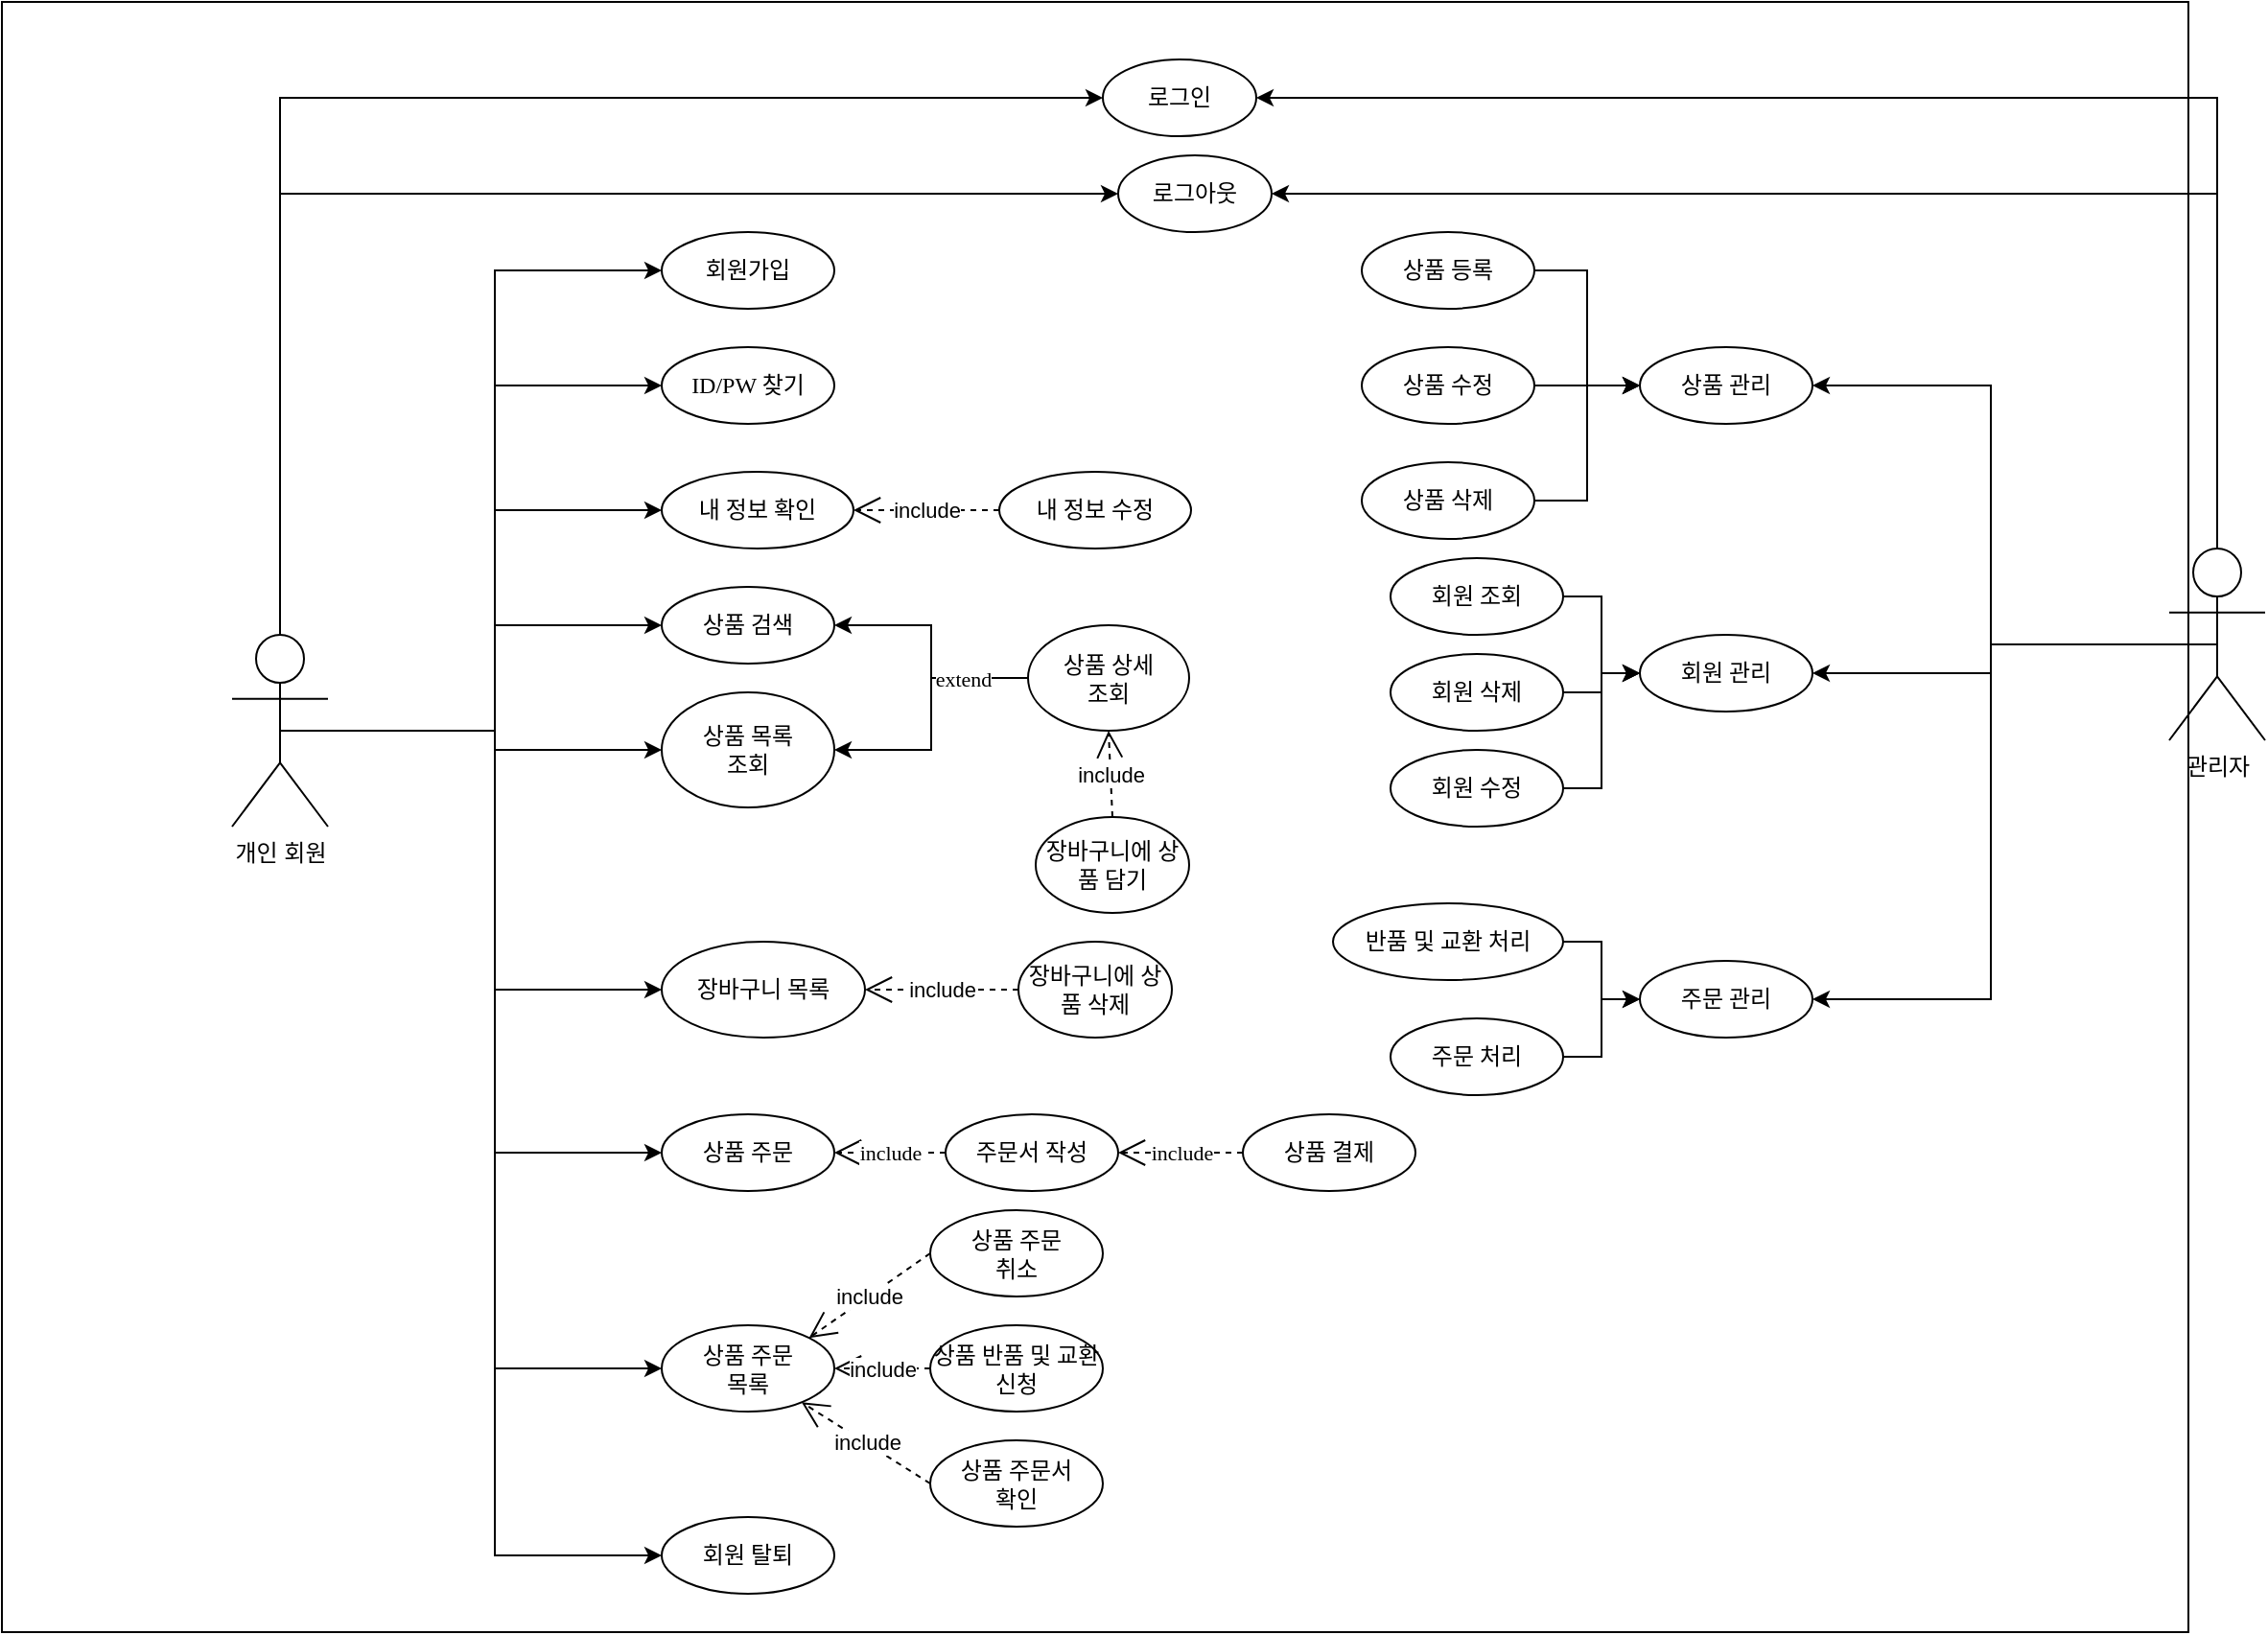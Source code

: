 <mxfile version="20.4.0" type="github">
  <diagram id="dFSjJLsQrSSiBO0cEseF" name="페이지-1">
    <mxGraphModel dx="782" dy="436" grid="1" gridSize="10" guides="1" tooltips="1" connect="1" arrows="1" fold="1" page="1" pageScale="1" pageWidth="827" pageHeight="1169" math="0" shadow="0">
      <root>
        <mxCell id="0" />
        <mxCell id="1" parent="0" />
        <mxCell id="XlaH4-qtxIQ53PKnhmwr-88" value="" style="rounded=0;whiteSpace=wrap;html=1;fontFamily=Lucida Console;" parent="1" vertex="1">
          <mxGeometry x="180" y="160" width="1140" height="850" as="geometry" />
        </mxCell>
        <mxCell id="XlaH4-qtxIQ53PKnhmwr-49" style="edgeStyle=orthogonalEdgeStyle;rounded=0;orthogonalLoop=1;jettySize=auto;html=1;exitX=0.5;exitY=0.5;exitDx=0;exitDy=0;exitPerimeter=0;entryX=0;entryY=0.5;entryDx=0;entryDy=0;fontFamily=Lucida Console;" parent="1" source="XlaH4-qtxIQ53PKnhmwr-1" target="XlaH4-qtxIQ53PKnhmwr-8" edge="1">
          <mxGeometry relative="1" as="geometry" />
        </mxCell>
        <mxCell id="XlaH4-qtxIQ53PKnhmwr-51" style="edgeStyle=orthogonalEdgeStyle;rounded=0;orthogonalLoop=1;jettySize=auto;html=1;exitX=0.5;exitY=0.5;exitDx=0;exitDy=0;exitPerimeter=0;entryX=0;entryY=0.5;entryDx=0;entryDy=0;fontFamily=Lucida Console;" parent="1" source="XlaH4-qtxIQ53PKnhmwr-1" target="XlaH4-qtxIQ53PKnhmwr-10" edge="1">
          <mxGeometry relative="1" as="geometry" />
        </mxCell>
        <mxCell id="XlaH4-qtxIQ53PKnhmwr-52" style="edgeStyle=orthogonalEdgeStyle;rounded=0;orthogonalLoop=1;jettySize=auto;html=1;exitX=0.5;exitY=0.5;exitDx=0;exitDy=0;exitPerimeter=0;entryX=0;entryY=0.5;entryDx=0;entryDy=0;fontFamily=Lucida Console;" parent="1" source="XlaH4-qtxIQ53PKnhmwr-1" target="XlaH4-qtxIQ53PKnhmwr-7" edge="1">
          <mxGeometry relative="1" as="geometry" />
        </mxCell>
        <mxCell id="XlaH4-qtxIQ53PKnhmwr-53" style="edgeStyle=orthogonalEdgeStyle;rounded=0;orthogonalLoop=1;jettySize=auto;html=1;exitX=0.5;exitY=0.5;exitDx=0;exitDy=0;exitPerimeter=0;entryX=0;entryY=0.5;entryDx=0;entryDy=0;fontFamily=Lucida Console;" parent="1" source="XlaH4-qtxIQ53PKnhmwr-1" target="XlaH4-qtxIQ53PKnhmwr-20" edge="1">
          <mxGeometry relative="1" as="geometry" />
        </mxCell>
        <mxCell id="XlaH4-qtxIQ53PKnhmwr-57" style="edgeStyle=orthogonalEdgeStyle;rounded=0;orthogonalLoop=1;jettySize=auto;html=1;exitX=0.5;exitY=0.5;exitDx=0;exitDy=0;exitPerimeter=0;entryX=0;entryY=0.5;entryDx=0;entryDy=0;fontFamily=Lucida Console;" parent="1" source="XlaH4-qtxIQ53PKnhmwr-1" target="XlaH4-qtxIQ53PKnhmwr-41" edge="1">
          <mxGeometry relative="1" as="geometry" />
        </mxCell>
        <mxCell id="XlaH4-qtxIQ53PKnhmwr-59" style="edgeStyle=orthogonalEdgeStyle;rounded=0;orthogonalLoop=1;jettySize=auto;html=1;exitX=0.5;exitY=0.5;exitDx=0;exitDy=0;exitPerimeter=0;entryX=0;entryY=0.5;entryDx=0;entryDy=0;fontFamily=Lucida Console;" parent="1" source="XlaH4-qtxIQ53PKnhmwr-1" target="XlaH4-qtxIQ53PKnhmwr-11" edge="1">
          <mxGeometry relative="1" as="geometry" />
        </mxCell>
        <mxCell id="XlaH4-qtxIQ53PKnhmwr-60" style="edgeStyle=orthogonalEdgeStyle;rounded=0;orthogonalLoop=1;jettySize=auto;html=1;exitX=0.5;exitY=0.5;exitDx=0;exitDy=0;exitPerimeter=0;entryX=0;entryY=0.5;entryDx=0;entryDy=0;fontFamily=Lucida Console;" parent="1" source="XlaH4-qtxIQ53PKnhmwr-1" target="XlaH4-qtxIQ53PKnhmwr-17" edge="1">
          <mxGeometry relative="1" as="geometry" />
        </mxCell>
        <mxCell id="XlaH4-qtxIQ53PKnhmwr-66" style="edgeStyle=orthogonalEdgeStyle;rounded=0;orthogonalLoop=1;jettySize=auto;html=1;exitX=0.5;exitY=0;exitDx=0;exitDy=0;exitPerimeter=0;entryX=0;entryY=0.5;entryDx=0;entryDy=0;fontFamily=Lucida Console;" parent="1" source="XlaH4-qtxIQ53PKnhmwr-1" target="XlaH4-qtxIQ53PKnhmwr-4" edge="1">
          <mxGeometry relative="1" as="geometry" />
        </mxCell>
        <mxCell id="XlaH4-qtxIQ53PKnhmwr-67" style="edgeStyle=orthogonalEdgeStyle;rounded=0;orthogonalLoop=1;jettySize=auto;html=1;exitX=0.5;exitY=0;exitDx=0;exitDy=0;exitPerimeter=0;entryX=0;entryY=0.5;entryDx=0;entryDy=0;fontFamily=Lucida Console;" parent="1" source="XlaH4-qtxIQ53PKnhmwr-1" target="XlaH4-qtxIQ53PKnhmwr-5" edge="1">
          <mxGeometry relative="1" as="geometry" />
        </mxCell>
        <mxCell id="dp6rB22mcBJgMR2GoILR-4" style="edgeStyle=orthogonalEdgeStyle;rounded=0;orthogonalLoop=1;jettySize=auto;html=1;exitX=0.5;exitY=0.5;exitDx=0;exitDy=0;exitPerimeter=0;entryX=0;entryY=0.5;entryDx=0;entryDy=0;" edge="1" parent="1" source="XlaH4-qtxIQ53PKnhmwr-1" target="dp6rB22mcBJgMR2GoILR-3">
          <mxGeometry relative="1" as="geometry" />
        </mxCell>
        <mxCell id="dp6rB22mcBJgMR2GoILR-10" style="edgeStyle=orthogonalEdgeStyle;rounded=0;orthogonalLoop=1;jettySize=auto;html=1;exitX=0.5;exitY=0.5;exitDx=0;exitDy=0;exitPerimeter=0;entryX=0;entryY=0.5;entryDx=0;entryDy=0;" edge="1" parent="1" source="XlaH4-qtxIQ53PKnhmwr-1" target="dp6rB22mcBJgMR2GoILR-9">
          <mxGeometry relative="1" as="geometry" />
        </mxCell>
        <mxCell id="XlaH4-qtxIQ53PKnhmwr-1" value="개인 회원" style="shape=umlActor;verticalLabelPosition=bottom;verticalAlign=top;html=1;outlineConnect=0;fontStyle=0" parent="1" vertex="1">
          <mxGeometry x="300" y="490" width="50" height="100" as="geometry" />
        </mxCell>
        <mxCell id="XlaH4-qtxIQ53PKnhmwr-4" value="로그인" style="ellipse;whiteSpace=wrap;html=1;fontFamily=Lucida Console;" parent="1" vertex="1">
          <mxGeometry x="754" y="190" width="80" height="40" as="geometry" />
        </mxCell>
        <mxCell id="XlaH4-qtxIQ53PKnhmwr-5" value="로그아웃&lt;span style=&quot;color: rgba(0, 0, 0, 0); font-family: monospace; font-size: 0px; text-align: start;&quot;&gt;%3CmxGraphModel%3E%3Croot%3E%3CmxCell%20id%3D%220%22%2F%3E%3CmxCell%20id%3D%221%22%20parent%3D%220%22%2F%3E%3CmxCell%20id%3D%222%22%20value%3D%22%EB%A1%9C%EA%B7%B8%EC%9D%B8%22%20style%3D%22ellipse%3BwhiteSpace%3Dwrap%3Bhtml%3D1%3BfontFamily%3DLucida%20Console%3B%22%20vertex%3D%221%22%20parent%3D%221%22%3E%3CmxGeometry%20x%3D%22170%22%20y%3D%2280%22%20width%3D%2280%22%20height%3D%2240%22%20as%3D%22geometry%22%2F%3E%3C%2FmxCell%3E%3C%2Froot%3E%3C%2FmxGraphModel%3E&lt;/span&gt;" style="ellipse;whiteSpace=wrap;html=1;fontFamily=Lucida Console;" parent="1" vertex="1">
          <mxGeometry x="762" y="240" width="80" height="40" as="geometry" />
        </mxCell>
        <mxCell id="XlaH4-qtxIQ53PKnhmwr-6" value="장바구니에 상품 담기" style="ellipse;whiteSpace=wrap;html=1;fontFamily=Lucida Console;" parent="1" vertex="1">
          <mxGeometry x="719" y="585" width="80" height="50" as="geometry" />
        </mxCell>
        <mxCell id="XlaH4-qtxIQ53PKnhmwr-7" value="상품 검색" style="ellipse;whiteSpace=wrap;html=1;fontFamily=Lucida Console;" parent="1" vertex="1">
          <mxGeometry x="524" y="465" width="90" height="40" as="geometry" />
        </mxCell>
        <mxCell id="XlaH4-qtxIQ53PKnhmwr-8" value="회원가입" style="ellipse;whiteSpace=wrap;html=1;fontFamily=Lucida Console;" parent="1" vertex="1">
          <mxGeometry x="524" y="280" width="90" height="40" as="geometry" />
        </mxCell>
        <mxCell id="XlaH4-qtxIQ53PKnhmwr-10" value="내 정보 확인" style="ellipse;whiteSpace=wrap;html=1;fontFamily=Lucida Console;" parent="1" vertex="1">
          <mxGeometry x="524" y="405" width="100" height="40" as="geometry" />
        </mxCell>
        <mxCell id="XlaH4-qtxIQ53PKnhmwr-11" value="회원 탈퇴" style="ellipse;whiteSpace=wrap;html=1;fontFamily=Lucida Console;" parent="1" vertex="1">
          <mxGeometry x="524" y="950" width="90" height="40" as="geometry" />
        </mxCell>
        <mxCell id="XlaH4-qtxIQ53PKnhmwr-12" value="상품 관리" style="ellipse;whiteSpace=wrap;html=1;fontFamily=Lucida Console;" parent="1" vertex="1">
          <mxGeometry x="1034" y="340" width="90" height="40" as="geometry" />
        </mxCell>
        <mxCell id="XlaH4-qtxIQ53PKnhmwr-13" value="회원 관리" style="ellipse;whiteSpace=wrap;html=1;fontFamily=Lucida Console;" parent="1" vertex="1">
          <mxGeometry x="1034" y="490" width="90" height="40" as="geometry" />
        </mxCell>
        <mxCell id="XlaH4-qtxIQ53PKnhmwr-14" value="주문 관리" style="ellipse;whiteSpace=wrap;html=1;fontFamily=Lucida Console;" parent="1" vertex="1">
          <mxGeometry x="1034" y="660" width="90" height="40" as="geometry" />
        </mxCell>
        <mxCell id="XlaH4-qtxIQ53PKnhmwr-73" style="edgeStyle=orthogonalEdgeStyle;rounded=0;orthogonalLoop=1;jettySize=auto;html=1;exitX=1;exitY=0.5;exitDx=0;exitDy=0;fontFamily=Lucida Console;" parent="1" source="XlaH4-qtxIQ53PKnhmwr-15" target="XlaH4-qtxIQ53PKnhmwr-14" edge="1">
          <mxGeometry relative="1" as="geometry" />
        </mxCell>
        <mxCell id="XlaH4-qtxIQ53PKnhmwr-15" value="반품 및 교환 처리" style="ellipse;whiteSpace=wrap;html=1;fontFamily=Lucida Console;" parent="1" vertex="1">
          <mxGeometry x="874" y="630" width="120" height="40" as="geometry" />
        </mxCell>
        <mxCell id="XlaH4-qtxIQ53PKnhmwr-16" value="상품 결제" style="ellipse;whiteSpace=wrap;html=1;fontFamily=Lucida Console;" parent="1" vertex="1">
          <mxGeometry x="827" y="740" width="90" height="40" as="geometry" />
        </mxCell>
        <mxCell id="XlaH4-qtxIQ53PKnhmwr-17" value="상품 주문" style="ellipse;whiteSpace=wrap;html=1;fontFamily=Lucida Console;" parent="1" vertex="1">
          <mxGeometry x="524" y="740" width="90" height="40" as="geometry" />
        </mxCell>
        <mxCell id="XlaH4-qtxIQ53PKnhmwr-19" value="장바구니에 상품 삭제" style="ellipse;whiteSpace=wrap;html=1;fontFamily=Lucida Console;" parent="1" vertex="1">
          <mxGeometry x="710" y="650" width="80" height="50" as="geometry" />
        </mxCell>
        <mxCell id="XlaH4-qtxIQ53PKnhmwr-20" value="상품 목록&lt;br&gt;조회" style="ellipse;whiteSpace=wrap;html=1;fontFamily=Lucida Console;" parent="1" vertex="1">
          <mxGeometry x="524" y="520" width="90" height="60" as="geometry" />
        </mxCell>
        <mxCell id="XlaH4-qtxIQ53PKnhmwr-29" style="edgeStyle=orthogonalEdgeStyle;rounded=0;orthogonalLoop=1;jettySize=auto;html=1;exitX=0;exitY=0.5;exitDx=0;exitDy=0;entryX=1;entryY=0.5;entryDx=0;entryDy=0;fontFamily=Lucida Console;" parent="1" source="XlaH4-qtxIQ53PKnhmwr-21" target="XlaH4-qtxIQ53PKnhmwr-7" edge="1">
          <mxGeometry relative="1" as="geometry" />
        </mxCell>
        <mxCell id="XlaH4-qtxIQ53PKnhmwr-30" value="extend" style="edgeStyle=orthogonalEdgeStyle;rounded=0;orthogonalLoop=1;jettySize=auto;html=1;exitX=0;exitY=0.5;exitDx=0;exitDy=0;fontFamily=Lucida Console;" parent="1" source="XlaH4-qtxIQ53PKnhmwr-21" target="XlaH4-qtxIQ53PKnhmwr-20" edge="1">
          <mxGeometry x="-0.51" relative="1" as="geometry">
            <mxPoint as="offset" />
          </mxGeometry>
        </mxCell>
        <mxCell id="XlaH4-qtxIQ53PKnhmwr-21" value="상품 상세&lt;br&gt;조회" style="ellipse;whiteSpace=wrap;html=1;fontFamily=Lucida Console;" parent="1" vertex="1">
          <mxGeometry x="715" y="485" width="84" height="55" as="geometry" />
        </mxCell>
        <mxCell id="XlaH4-qtxIQ53PKnhmwr-31" style="edgeStyle=orthogonalEdgeStyle;rounded=0;orthogonalLoop=1;jettySize=auto;html=1;exitX=1;exitY=0.5;exitDx=0;exitDy=0;fontFamily=Lucida Console;entryX=0;entryY=0.5;entryDx=0;entryDy=0;" parent="1" source="XlaH4-qtxIQ53PKnhmwr-22" target="XlaH4-qtxIQ53PKnhmwr-12" edge="1">
          <mxGeometry relative="1" as="geometry" />
        </mxCell>
        <mxCell id="XlaH4-qtxIQ53PKnhmwr-22" value="상품 등록" style="ellipse;whiteSpace=wrap;html=1;fontFamily=Lucida Console;" parent="1" vertex="1">
          <mxGeometry x="889" y="280" width="90" height="40" as="geometry" />
        </mxCell>
        <mxCell id="XlaH4-qtxIQ53PKnhmwr-32" style="edgeStyle=orthogonalEdgeStyle;rounded=0;orthogonalLoop=1;jettySize=auto;html=1;exitX=1;exitY=0.5;exitDx=0;exitDy=0;entryX=0;entryY=0.5;entryDx=0;entryDy=0;fontFamily=Lucida Console;" parent="1" source="XlaH4-qtxIQ53PKnhmwr-23" target="XlaH4-qtxIQ53PKnhmwr-12" edge="1">
          <mxGeometry relative="1" as="geometry" />
        </mxCell>
        <mxCell id="XlaH4-qtxIQ53PKnhmwr-23" value="상품 수정" style="ellipse;whiteSpace=wrap;html=1;fontFamily=Lucida Console;" parent="1" vertex="1">
          <mxGeometry x="889" y="340" width="90" height="40" as="geometry" />
        </mxCell>
        <mxCell id="XlaH4-qtxIQ53PKnhmwr-34" style="edgeStyle=orthogonalEdgeStyle;rounded=0;orthogonalLoop=1;jettySize=auto;html=1;exitX=1;exitY=0.5;exitDx=0;exitDy=0;entryX=0;entryY=0.5;entryDx=0;entryDy=0;fontFamily=Lucida Console;" parent="1" source="XlaH4-qtxIQ53PKnhmwr-25" target="XlaH4-qtxIQ53PKnhmwr-12" edge="1">
          <mxGeometry relative="1" as="geometry" />
        </mxCell>
        <mxCell id="XlaH4-qtxIQ53PKnhmwr-25" value="상품 삭제" style="ellipse;whiteSpace=wrap;html=1;fontFamily=Lucida Console;" parent="1" vertex="1">
          <mxGeometry x="889" y="400" width="90" height="40" as="geometry" />
        </mxCell>
        <mxCell id="XlaH4-qtxIQ53PKnhmwr-35" style="edgeStyle=orthogonalEdgeStyle;rounded=0;orthogonalLoop=1;jettySize=auto;html=1;exitX=1;exitY=0.5;exitDx=0;exitDy=0;fontFamily=Lucida Console;" parent="1" source="XlaH4-qtxIQ53PKnhmwr-27" target="XlaH4-qtxIQ53PKnhmwr-13" edge="1">
          <mxGeometry relative="1" as="geometry" />
        </mxCell>
        <mxCell id="XlaH4-qtxIQ53PKnhmwr-27" value="회원 조회" style="ellipse;whiteSpace=wrap;html=1;fontFamily=Lucida Console;" parent="1" vertex="1">
          <mxGeometry x="904" y="450" width="90" height="40" as="geometry" />
        </mxCell>
        <mxCell id="XlaH4-qtxIQ53PKnhmwr-36" style="edgeStyle=orthogonalEdgeStyle;rounded=0;orthogonalLoop=1;jettySize=auto;html=1;exitX=1;exitY=0.5;exitDx=0;exitDy=0;fontFamily=Lucida Console;" parent="1" source="XlaH4-qtxIQ53PKnhmwr-28" target="XlaH4-qtxIQ53PKnhmwr-13" edge="1">
          <mxGeometry relative="1" as="geometry" />
        </mxCell>
        <mxCell id="XlaH4-qtxIQ53PKnhmwr-28" value="회원 삭제" style="ellipse;whiteSpace=wrap;html=1;fontFamily=Lucida Console;" parent="1" vertex="1">
          <mxGeometry x="904" y="500" width="90" height="40" as="geometry" />
        </mxCell>
        <mxCell id="XlaH4-qtxIQ53PKnhmwr-74" style="edgeStyle=orthogonalEdgeStyle;rounded=0;orthogonalLoop=1;jettySize=auto;html=1;exitX=1;exitY=0.5;exitDx=0;exitDy=0;fontFamily=Lucida Console;" parent="1" source="XlaH4-qtxIQ53PKnhmwr-37" target="XlaH4-qtxIQ53PKnhmwr-14" edge="1">
          <mxGeometry relative="1" as="geometry" />
        </mxCell>
        <mxCell id="XlaH4-qtxIQ53PKnhmwr-37" value="주문 처리" style="ellipse;whiteSpace=wrap;html=1;fontFamily=Lucida Console;" parent="1" vertex="1">
          <mxGeometry x="904" y="690" width="90" height="40" as="geometry" />
        </mxCell>
        <mxCell id="XlaH4-qtxIQ53PKnhmwr-38" value="주문서 작성" style="ellipse;whiteSpace=wrap;html=1;fontFamily=Lucida Console;" parent="1" vertex="1">
          <mxGeometry x="672" y="740" width="90" height="40" as="geometry" />
        </mxCell>
        <mxCell id="XlaH4-qtxIQ53PKnhmwr-41" value="상품 주문&lt;br&gt;목록" style="ellipse;whiteSpace=wrap;html=1;fontFamily=Lucida Console;" parent="1" vertex="1">
          <mxGeometry x="524" y="850" width="90" height="45" as="geometry" />
        </mxCell>
        <mxCell id="XlaH4-qtxIQ53PKnhmwr-42" value="상품 반품 및 교환 신청" style="ellipse;whiteSpace=wrap;html=1;fontFamily=Lucida Console;" parent="1" vertex="1">
          <mxGeometry x="664" y="850" width="90" height="45" as="geometry" />
        </mxCell>
        <mxCell id="XlaH4-qtxIQ53PKnhmwr-68" style="edgeStyle=orthogonalEdgeStyle;rounded=0;orthogonalLoop=1;jettySize=auto;html=1;exitX=0.5;exitY=0;exitDx=0;exitDy=0;exitPerimeter=0;entryX=1;entryY=0.5;entryDx=0;entryDy=0;fontFamily=Lucida Console;" parent="1" source="XlaH4-qtxIQ53PKnhmwr-44" target="XlaH4-qtxIQ53PKnhmwr-4" edge="1">
          <mxGeometry relative="1" as="geometry" />
        </mxCell>
        <mxCell id="XlaH4-qtxIQ53PKnhmwr-69" style="edgeStyle=orthogonalEdgeStyle;rounded=0;orthogonalLoop=1;jettySize=auto;html=1;exitX=0.5;exitY=0;exitDx=0;exitDy=0;exitPerimeter=0;entryX=1;entryY=0.5;entryDx=0;entryDy=0;fontFamily=Lucida Console;" parent="1" source="XlaH4-qtxIQ53PKnhmwr-44" target="XlaH4-qtxIQ53PKnhmwr-5" edge="1">
          <mxGeometry relative="1" as="geometry" />
        </mxCell>
        <mxCell id="XlaH4-qtxIQ53PKnhmwr-70" style="edgeStyle=orthogonalEdgeStyle;rounded=0;orthogonalLoop=1;jettySize=auto;html=1;exitX=0.5;exitY=0.5;exitDx=0;exitDy=0;exitPerimeter=0;entryX=1;entryY=0.5;entryDx=0;entryDy=0;fontFamily=Lucida Console;" parent="1" source="XlaH4-qtxIQ53PKnhmwr-44" target="XlaH4-qtxIQ53PKnhmwr-12" edge="1">
          <mxGeometry relative="1" as="geometry" />
        </mxCell>
        <mxCell id="XlaH4-qtxIQ53PKnhmwr-71" style="edgeStyle=orthogonalEdgeStyle;rounded=0;orthogonalLoop=1;jettySize=auto;html=1;exitX=0.5;exitY=0.5;exitDx=0;exitDy=0;exitPerimeter=0;fontFamily=Lucida Console;" parent="1" source="XlaH4-qtxIQ53PKnhmwr-44" target="XlaH4-qtxIQ53PKnhmwr-13" edge="1">
          <mxGeometry relative="1" as="geometry" />
        </mxCell>
        <mxCell id="XlaH4-qtxIQ53PKnhmwr-72" style="edgeStyle=orthogonalEdgeStyle;rounded=0;orthogonalLoop=1;jettySize=auto;html=1;exitX=0.5;exitY=0.5;exitDx=0;exitDy=0;exitPerimeter=0;entryX=1;entryY=0.5;entryDx=0;entryDy=0;fontFamily=Lucida Console;" parent="1" source="XlaH4-qtxIQ53PKnhmwr-44" target="XlaH4-qtxIQ53PKnhmwr-14" edge="1">
          <mxGeometry relative="1" as="geometry" />
        </mxCell>
        <mxCell id="XlaH4-qtxIQ53PKnhmwr-44" value="관리자" style="shape=umlActor;verticalLabelPosition=bottom;verticalAlign=top;html=1;outlineConnect=0;fontStyle=0" parent="1" vertex="1">
          <mxGeometry x="1310" y="445" width="50" height="100" as="geometry" />
        </mxCell>
        <mxCell id="XlaH4-qtxIQ53PKnhmwr-83" value="include" style="endArrow=open;endSize=12;dashed=1;html=1;rounded=0;fontFamily=Lucida Console;exitX=0;exitY=0.5;exitDx=0;exitDy=0;" parent="1" source="XlaH4-qtxIQ53PKnhmwr-38" target="XlaH4-qtxIQ53PKnhmwr-17" edge="1">
          <mxGeometry width="160" relative="1" as="geometry">
            <mxPoint x="698" y="705" as="sourcePoint" />
            <mxPoint x="890" y="645" as="targetPoint" />
          </mxGeometry>
        </mxCell>
        <mxCell id="XlaH4-qtxIQ53PKnhmwr-85" value="include" style="endArrow=open;endSize=12;dashed=1;html=1;rounded=0;fontFamily=Lucida Console;exitX=0;exitY=0.5;exitDx=0;exitDy=0;entryX=1;entryY=0.5;entryDx=0;entryDy=0;" parent="1" source="XlaH4-qtxIQ53PKnhmwr-16" target="XlaH4-qtxIQ53PKnhmwr-38" edge="1">
          <mxGeometry width="160" relative="1" as="geometry">
            <mxPoint x="730" y="620" as="sourcePoint" />
            <mxPoint x="890" y="620" as="targetPoint" />
          </mxGeometry>
        </mxCell>
        <mxCell id="dp6rB22mcBJgMR2GoILR-2" style="edgeStyle=orthogonalEdgeStyle;rounded=0;orthogonalLoop=1;jettySize=auto;html=1;exitX=1;exitY=0.5;exitDx=0;exitDy=0;entryX=0;entryY=0.5;entryDx=0;entryDy=0;" edge="1" parent="1" source="dp6rB22mcBJgMR2GoILR-1" target="XlaH4-qtxIQ53PKnhmwr-13">
          <mxGeometry relative="1" as="geometry" />
        </mxCell>
        <mxCell id="dp6rB22mcBJgMR2GoILR-1" value="&lt;font style=&quot;vertical-align: inherit;&quot;&gt;&lt;font style=&quot;vertical-align: inherit;&quot;&gt;회원 수정&lt;/font&gt;&lt;/font&gt;" style="ellipse;whiteSpace=wrap;html=1;fontFamily=Lucida Console;" vertex="1" parent="1">
          <mxGeometry x="904" y="550" width="90" height="40" as="geometry" />
        </mxCell>
        <mxCell id="dp6rB22mcBJgMR2GoILR-3" value="&lt;font style=&quot;vertical-align: inherit;&quot;&gt;&lt;font style=&quot;vertical-align: inherit;&quot;&gt;장바구니 목록&lt;/font&gt;&lt;/font&gt;" style="ellipse;whiteSpace=wrap;html=1;fontFamily=Lucida Console;" vertex="1" parent="1">
          <mxGeometry x="524" y="650" width="106" height="50" as="geometry" />
        </mxCell>
        <mxCell id="dp6rB22mcBJgMR2GoILR-5" value="include" style="endArrow=open;endSize=12;dashed=1;html=1;rounded=0;exitX=0;exitY=0.5;exitDx=0;exitDy=0;entryX=1;entryY=0.5;entryDx=0;entryDy=0;" edge="1" parent="1" source="XlaH4-qtxIQ53PKnhmwr-19" target="dp6rB22mcBJgMR2GoILR-3">
          <mxGeometry width="160" relative="1" as="geometry">
            <mxPoint x="440" y="745" as="sourcePoint" />
            <mxPoint x="600" y="745" as="targetPoint" />
          </mxGeometry>
        </mxCell>
        <mxCell id="dp6rB22mcBJgMR2GoILR-6" value="내 정보 수정" style="ellipse;whiteSpace=wrap;html=1;fontFamily=Lucida Console;" vertex="1" parent="1">
          <mxGeometry x="700" y="405" width="100" height="40" as="geometry" />
        </mxCell>
        <mxCell id="dp6rB22mcBJgMR2GoILR-7" value="include" style="endArrow=open;endSize=12;dashed=1;html=1;rounded=0;exitX=0;exitY=0.5;exitDx=0;exitDy=0;entryX=1;entryY=0.5;entryDx=0;entryDy=0;" edge="1" parent="1" source="dp6rB22mcBJgMR2GoILR-6" target="XlaH4-qtxIQ53PKnhmwr-10">
          <mxGeometry width="160" relative="1" as="geometry">
            <mxPoint x="440" y="545" as="sourcePoint" />
            <mxPoint x="600" y="545" as="targetPoint" />
          </mxGeometry>
        </mxCell>
        <mxCell id="dp6rB22mcBJgMR2GoILR-8" value="include" style="endArrow=open;endSize=12;dashed=1;html=1;rounded=0;entryX=0.5;entryY=1;entryDx=0;entryDy=0;exitX=0.5;exitY=0;exitDx=0;exitDy=0;" edge="1" parent="1" source="XlaH4-qtxIQ53PKnhmwr-6" target="XlaH4-qtxIQ53PKnhmwr-21">
          <mxGeometry width="160" relative="1" as="geometry">
            <mxPoint x="440" y="620" as="sourcePoint" />
            <mxPoint x="600" y="620" as="targetPoint" />
          </mxGeometry>
        </mxCell>
        <mxCell id="dp6rB22mcBJgMR2GoILR-9" value="ID/PW 찾기" style="ellipse;whiteSpace=wrap;html=1;fontFamily=Lucida Console;" vertex="1" parent="1">
          <mxGeometry x="524" y="340" width="90" height="40" as="geometry" />
        </mxCell>
        <mxCell id="dp6rB22mcBJgMR2GoILR-11" value="상품 주문&lt;br&gt;취소" style="ellipse;whiteSpace=wrap;html=1;fontFamily=Lucida Console;" vertex="1" parent="1">
          <mxGeometry x="664" y="790" width="90" height="45" as="geometry" />
        </mxCell>
        <mxCell id="dp6rB22mcBJgMR2GoILR-12" value="상품 주문서&lt;br&gt;확인" style="ellipse;whiteSpace=wrap;html=1;fontFamily=Lucida Console;" vertex="1" parent="1">
          <mxGeometry x="664" y="910" width="90" height="45" as="geometry" />
        </mxCell>
        <mxCell id="dp6rB22mcBJgMR2GoILR-15" value="include" style="endArrow=open;endSize=12;dashed=1;html=1;rounded=0;exitX=0;exitY=0.5;exitDx=0;exitDy=0;entryX=1;entryY=0;entryDx=0;entryDy=0;" edge="1" parent="1" source="dp6rB22mcBJgMR2GoILR-11" target="XlaH4-qtxIQ53PKnhmwr-41">
          <mxGeometry width="160" relative="1" as="geometry">
            <mxPoint x="580" y="830" as="sourcePoint" />
            <mxPoint x="740" y="830" as="targetPoint" />
          </mxGeometry>
        </mxCell>
        <mxCell id="dp6rB22mcBJgMR2GoILR-16" value="include" style="endArrow=open;endSize=12;dashed=1;html=1;rounded=0;exitX=0;exitY=0.5;exitDx=0;exitDy=0;" edge="1" parent="1" source="XlaH4-qtxIQ53PKnhmwr-42" target="XlaH4-qtxIQ53PKnhmwr-41">
          <mxGeometry width="160" relative="1" as="geometry">
            <mxPoint x="580" y="830" as="sourcePoint" />
            <mxPoint x="740" y="830" as="targetPoint" />
          </mxGeometry>
        </mxCell>
        <mxCell id="dp6rB22mcBJgMR2GoILR-17" value="include" style="endArrow=open;endSize=12;dashed=1;html=1;rounded=0;exitX=0;exitY=0.5;exitDx=0;exitDy=0;" edge="1" parent="1" source="dp6rB22mcBJgMR2GoILR-12" target="XlaH4-qtxIQ53PKnhmwr-41">
          <mxGeometry width="160" relative="1" as="geometry">
            <mxPoint x="580" y="830" as="sourcePoint" />
            <mxPoint x="740" y="830" as="targetPoint" />
          </mxGeometry>
        </mxCell>
      </root>
    </mxGraphModel>
  </diagram>
</mxfile>
